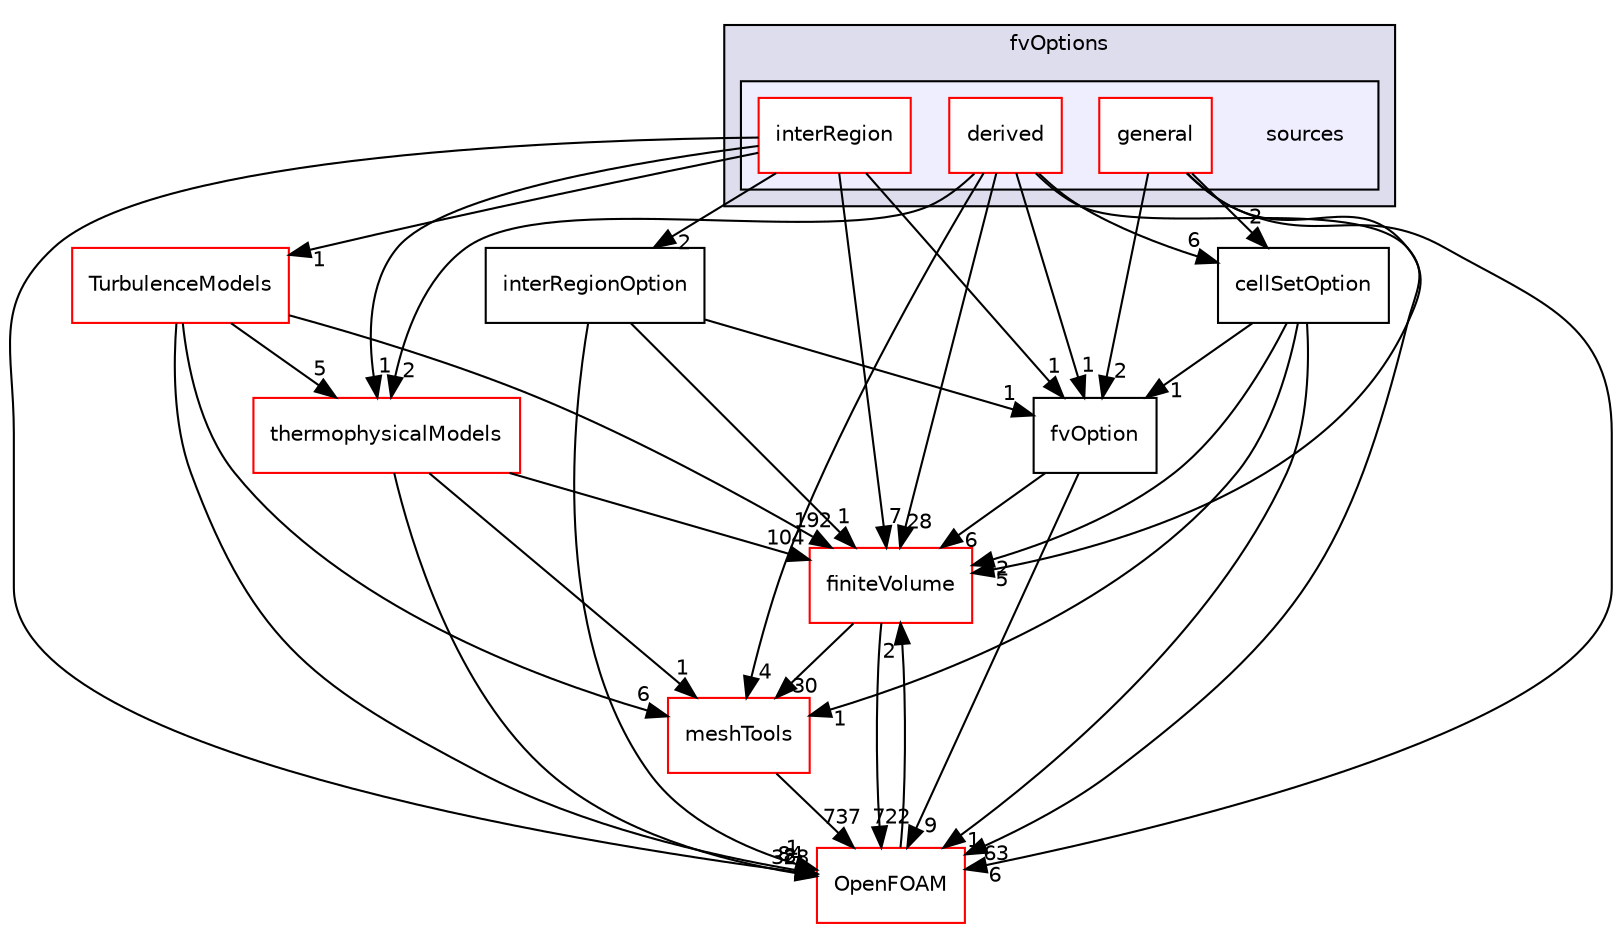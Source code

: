 digraph "src/fvOptions/sources" {
  bgcolor=transparent;
  compound=true
  node [ fontsize="10", fontname="Helvetica"];
  edge [ labelfontsize="10", labelfontname="Helvetica"];
  subgraph clusterdir_3feeed9f14097927738cfbd9bcefd859 {
    graph [ bgcolor="#ddddee", pencolor="black", label="fvOptions" fontname="Helvetica", fontsize="10", URL="dir_3feeed9f14097927738cfbd9bcefd859.html"]
  subgraph clusterdir_ab5426228c8fb14cfc52c0ebfb464378 {
    graph [ bgcolor="#eeeeff", pencolor="black", label="" URL="dir_ab5426228c8fb14cfc52c0ebfb464378.html"];
    dir_ab5426228c8fb14cfc52c0ebfb464378 [shape=plaintext label="sources"];
    dir_04ada5f3e1c5f73b4b84eeccdf3d9cec [shape=box label="derived" color="red" fillcolor="white" style="filled" URL="dir_04ada5f3e1c5f73b4b84eeccdf3d9cec.html"];
    dir_72795626a818b0414b803468c9fe69a0 [shape=box label="general" color="red" fillcolor="white" style="filled" URL="dir_72795626a818b0414b803468c9fe69a0.html"];
    dir_ed2831c0dbe49df810debb73cd18fb6c [shape=box label="interRegion" color="red" fillcolor="white" style="filled" URL="dir_ed2831c0dbe49df810debb73cd18fb6c.html"];
  }
  }
  dir_9bd15774b555cf7259a6fa18f99fe99b [shape=box label="finiteVolume" color="red" URL="dir_9bd15774b555cf7259a6fa18f99fe99b.html"];
  dir_ae30ad0bef50cf391b24c614251bb9fd [shape=box label="meshTools" color="red" URL="dir_ae30ad0bef50cf391b24c614251bb9fd.html"];
  dir_e004c8aef6ad3730b0be09e2a7704e0f [shape=box label="interRegionOption" URL="dir_e004c8aef6ad3730b0be09e2a7704e0f.html"];
  dir_1eda626aeac0f0ad2848c36acaa5d501 [shape=box label="TurbulenceModels" color="red" URL="dir_1eda626aeac0f0ad2848c36acaa5d501.html"];
  dir_2778d089ec5c4f66810b11f753867003 [shape=box label="thermophysicalModels" color="red" URL="dir_2778d089ec5c4f66810b11f753867003.html"];
  dir_c5473ff19b20e6ec4dfe5c310b3778a8 [shape=box label="OpenFOAM" color="red" URL="dir_c5473ff19b20e6ec4dfe5c310b3778a8.html"];
  dir_66978cfd90af47a6fda973caaecb1d19 [shape=box label="fvOption" URL="dir_66978cfd90af47a6fda973caaecb1d19.html"];
  dir_3985ce20ae33982f8c583731dc480b49 [shape=box label="cellSetOption" URL="dir_3985ce20ae33982f8c583731dc480b49.html"];
  dir_9bd15774b555cf7259a6fa18f99fe99b->dir_ae30ad0bef50cf391b24c614251bb9fd [headlabel="30", labeldistance=1.5 headhref="dir_000881_001727.html"];
  dir_9bd15774b555cf7259a6fa18f99fe99b->dir_c5473ff19b20e6ec4dfe5c310b3778a8 [headlabel="722", labeldistance=1.5 headhref="dir_000881_001873.html"];
  dir_04ada5f3e1c5f73b4b84eeccdf3d9cec->dir_9bd15774b555cf7259a6fa18f99fe99b [headlabel="28", labeldistance=1.5 headhref="dir_001305_000881.html"];
  dir_04ada5f3e1c5f73b4b84eeccdf3d9cec->dir_ae30ad0bef50cf391b24c614251bb9fd [headlabel="4", labeldistance=1.5 headhref="dir_001305_001727.html"];
  dir_04ada5f3e1c5f73b4b84eeccdf3d9cec->dir_2778d089ec5c4f66810b11f753867003 [headlabel="2", labeldistance=1.5 headhref="dir_001305_001214.html"];
  dir_04ada5f3e1c5f73b4b84eeccdf3d9cec->dir_c5473ff19b20e6ec4dfe5c310b3778a8 [headlabel="63", labeldistance=1.5 headhref="dir_001305_001873.html"];
  dir_04ada5f3e1c5f73b4b84eeccdf3d9cec->dir_66978cfd90af47a6fda973caaecb1d19 [headlabel="1", labeldistance=1.5 headhref="dir_001305_001301.html"];
  dir_04ada5f3e1c5f73b4b84eeccdf3d9cec->dir_3985ce20ae33982f8c583731dc480b49 [headlabel="6", labeldistance=1.5 headhref="dir_001305_001293.html"];
  dir_ae30ad0bef50cf391b24c614251bb9fd->dir_c5473ff19b20e6ec4dfe5c310b3778a8 [headlabel="737", labeldistance=1.5 headhref="dir_001727_001873.html"];
  dir_e004c8aef6ad3730b0be09e2a7704e0f->dir_9bd15774b555cf7259a6fa18f99fe99b [headlabel="1", labeldistance=1.5 headhref="dir_001303_000881.html"];
  dir_e004c8aef6ad3730b0be09e2a7704e0f->dir_c5473ff19b20e6ec4dfe5c310b3778a8 [headlabel="1", labeldistance=1.5 headhref="dir_001303_001873.html"];
  dir_e004c8aef6ad3730b0be09e2a7704e0f->dir_66978cfd90af47a6fda973caaecb1d19 [headlabel="1", labeldistance=1.5 headhref="dir_001303_001301.html"];
  dir_1eda626aeac0f0ad2848c36acaa5d501->dir_9bd15774b555cf7259a6fa18f99fe99b [headlabel="192", labeldistance=1.5 headhref="dir_000739_000881.html"];
  dir_1eda626aeac0f0ad2848c36acaa5d501->dir_ae30ad0bef50cf391b24c614251bb9fd [headlabel="6", labeldistance=1.5 headhref="dir_000739_001727.html"];
  dir_1eda626aeac0f0ad2848c36acaa5d501->dir_2778d089ec5c4f66810b11f753867003 [headlabel="5", labeldistance=1.5 headhref="dir_000739_001214.html"];
  dir_1eda626aeac0f0ad2848c36acaa5d501->dir_c5473ff19b20e6ec4dfe5c310b3778a8 [headlabel="84", labeldistance=1.5 headhref="dir_000739_001873.html"];
  dir_2778d089ec5c4f66810b11f753867003->dir_9bd15774b555cf7259a6fa18f99fe99b [headlabel="104", labeldistance=1.5 headhref="dir_001214_000881.html"];
  dir_2778d089ec5c4f66810b11f753867003->dir_ae30ad0bef50cf391b24c614251bb9fd [headlabel="1", labeldistance=1.5 headhref="dir_001214_001727.html"];
  dir_2778d089ec5c4f66810b11f753867003->dir_c5473ff19b20e6ec4dfe5c310b3778a8 [headlabel="328", labeldistance=1.5 headhref="dir_001214_001873.html"];
  dir_ed2831c0dbe49df810debb73cd18fb6c->dir_9bd15774b555cf7259a6fa18f99fe99b [headlabel="7", labeldistance=1.5 headhref="dir_001327_000881.html"];
  dir_ed2831c0dbe49df810debb73cd18fb6c->dir_e004c8aef6ad3730b0be09e2a7704e0f [headlabel="2", labeldistance=1.5 headhref="dir_001327_001303.html"];
  dir_ed2831c0dbe49df810debb73cd18fb6c->dir_1eda626aeac0f0ad2848c36acaa5d501 [headlabel="1", labeldistance=1.5 headhref="dir_001327_000739.html"];
  dir_ed2831c0dbe49df810debb73cd18fb6c->dir_2778d089ec5c4f66810b11f753867003 [headlabel="1", labeldistance=1.5 headhref="dir_001327_001214.html"];
  dir_ed2831c0dbe49df810debb73cd18fb6c->dir_c5473ff19b20e6ec4dfe5c310b3778a8 [headlabel="8", labeldistance=1.5 headhref="dir_001327_001873.html"];
  dir_ed2831c0dbe49df810debb73cd18fb6c->dir_66978cfd90af47a6fda973caaecb1d19 [headlabel="1", labeldistance=1.5 headhref="dir_001327_001301.html"];
  dir_c5473ff19b20e6ec4dfe5c310b3778a8->dir_9bd15774b555cf7259a6fa18f99fe99b [headlabel="2", labeldistance=1.5 headhref="dir_001873_000881.html"];
  dir_72795626a818b0414b803468c9fe69a0->dir_9bd15774b555cf7259a6fa18f99fe99b [headlabel="5", labeldistance=1.5 headhref="dir_001324_000881.html"];
  dir_72795626a818b0414b803468c9fe69a0->dir_c5473ff19b20e6ec4dfe5c310b3778a8 [headlabel="6", labeldistance=1.5 headhref="dir_001324_001873.html"];
  dir_72795626a818b0414b803468c9fe69a0->dir_66978cfd90af47a6fda973caaecb1d19 [headlabel="2", labeldistance=1.5 headhref="dir_001324_001301.html"];
  dir_72795626a818b0414b803468c9fe69a0->dir_3985ce20ae33982f8c583731dc480b49 [headlabel="2", labeldistance=1.5 headhref="dir_001324_001293.html"];
  dir_66978cfd90af47a6fda973caaecb1d19->dir_9bd15774b555cf7259a6fa18f99fe99b [headlabel="6", labeldistance=1.5 headhref="dir_001301_000881.html"];
  dir_66978cfd90af47a6fda973caaecb1d19->dir_c5473ff19b20e6ec4dfe5c310b3778a8 [headlabel="9", labeldistance=1.5 headhref="dir_001301_001873.html"];
  dir_3985ce20ae33982f8c583731dc480b49->dir_9bd15774b555cf7259a6fa18f99fe99b [headlabel="2", labeldistance=1.5 headhref="dir_001293_000881.html"];
  dir_3985ce20ae33982f8c583731dc480b49->dir_ae30ad0bef50cf391b24c614251bb9fd [headlabel="1", labeldistance=1.5 headhref="dir_001293_001727.html"];
  dir_3985ce20ae33982f8c583731dc480b49->dir_c5473ff19b20e6ec4dfe5c310b3778a8 [headlabel="1", labeldistance=1.5 headhref="dir_001293_001873.html"];
  dir_3985ce20ae33982f8c583731dc480b49->dir_66978cfd90af47a6fda973caaecb1d19 [headlabel="1", labeldistance=1.5 headhref="dir_001293_001301.html"];
}
